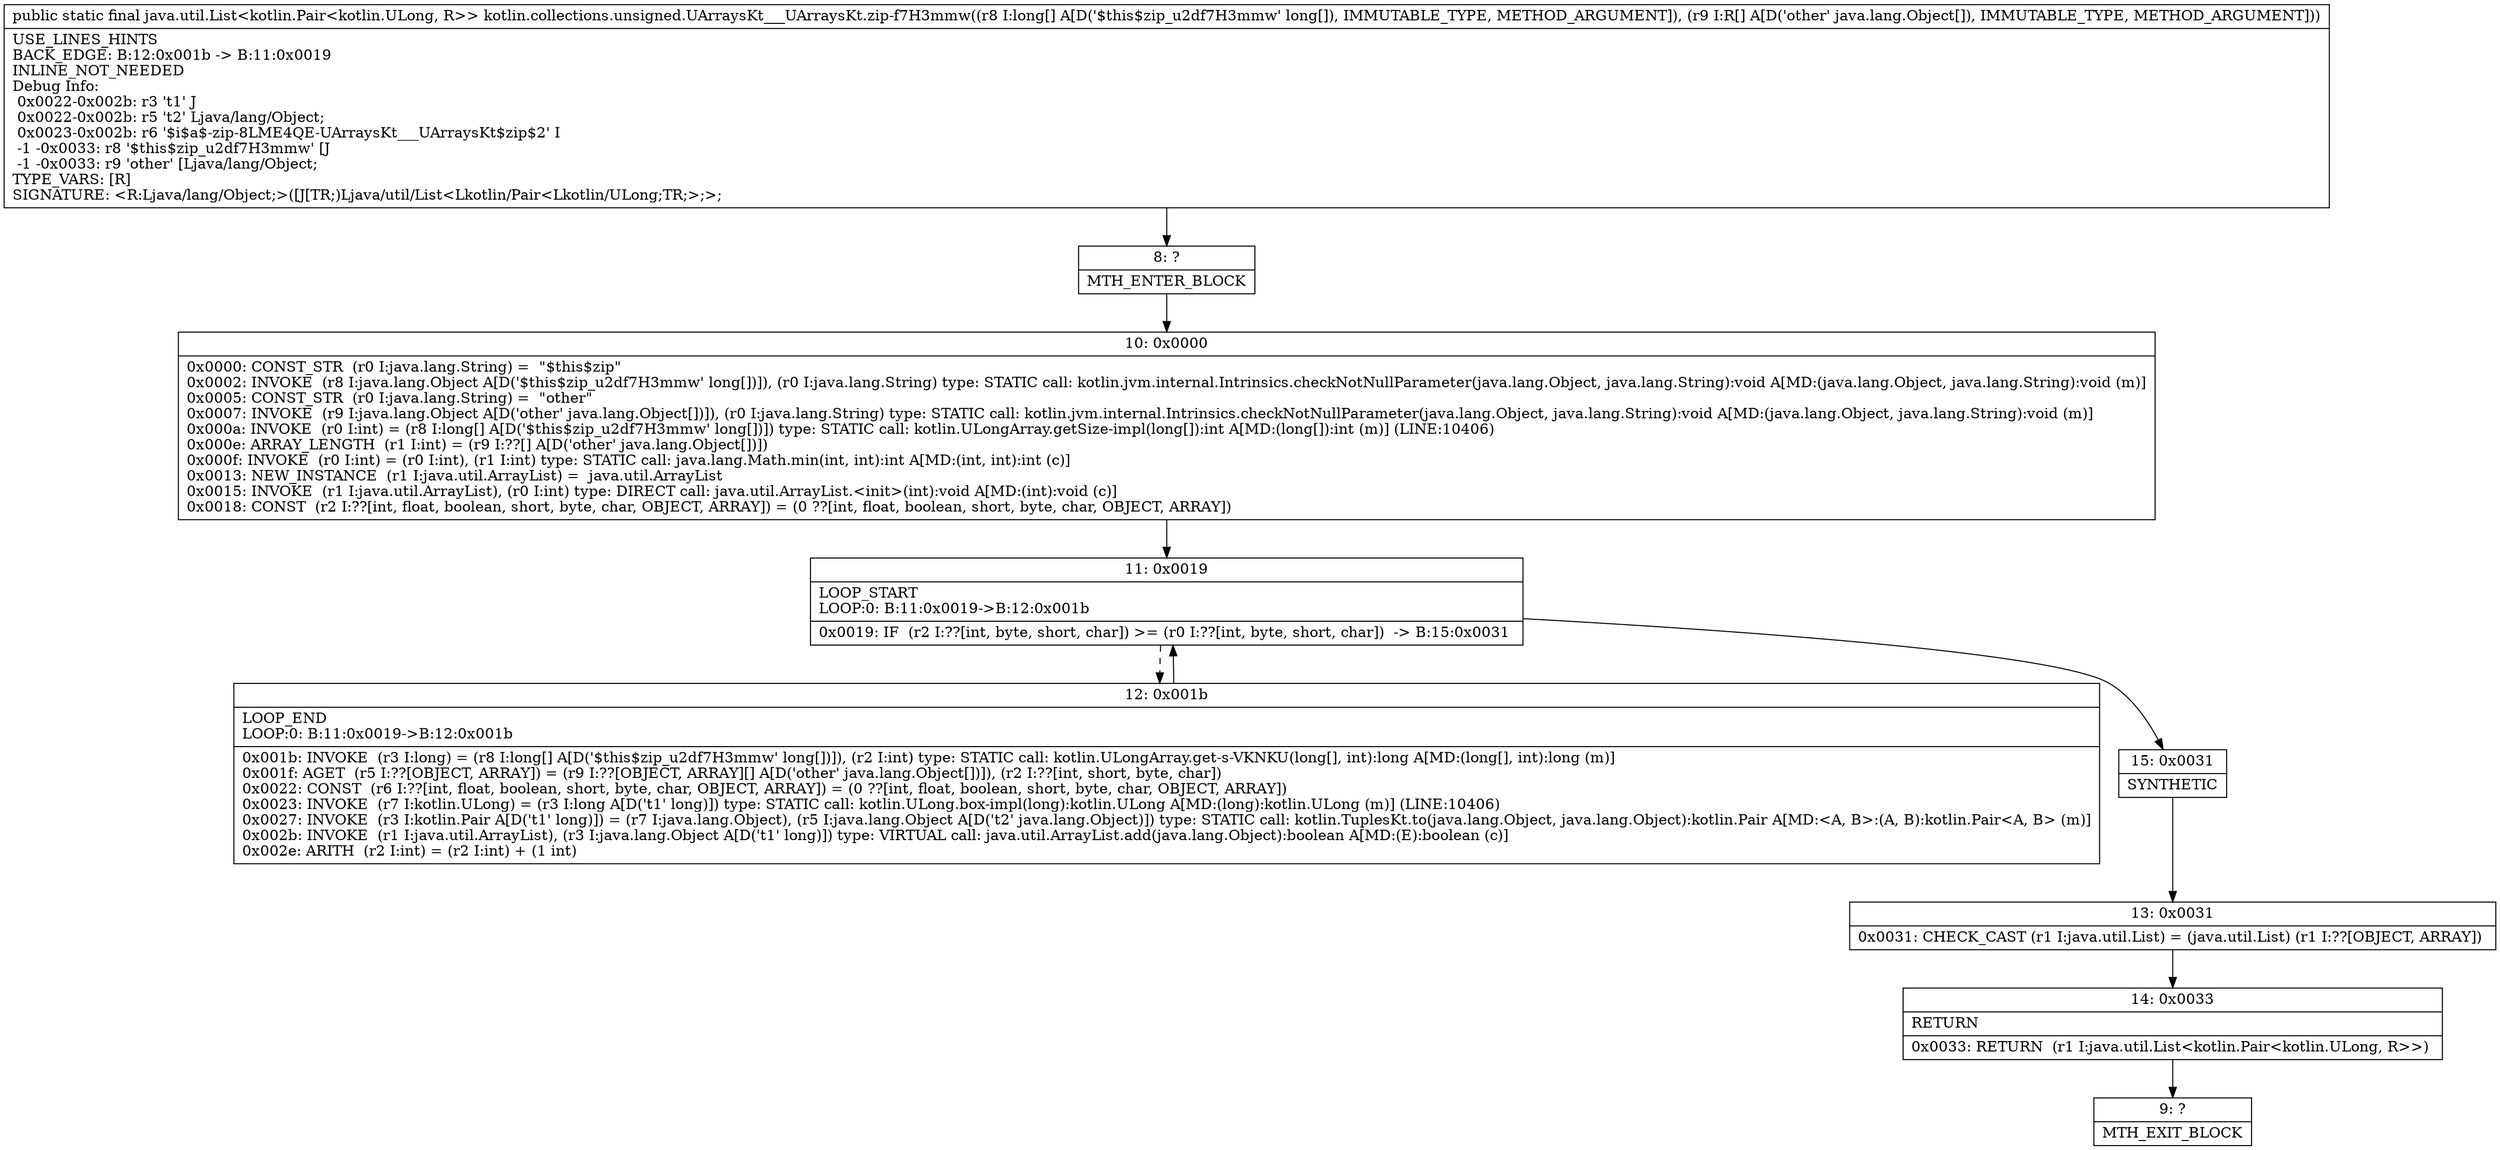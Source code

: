 digraph "CFG forkotlin.collections.unsigned.UArraysKt___UArraysKt.zip\-f7H3mmw([J[Ljava\/lang\/Object;)Ljava\/util\/List;" {
Node_8 [shape=record,label="{8\:\ ?|MTH_ENTER_BLOCK\l}"];
Node_10 [shape=record,label="{10\:\ 0x0000|0x0000: CONST_STR  (r0 I:java.lang.String) =  \"$this$zip\" \l0x0002: INVOKE  (r8 I:java.lang.Object A[D('$this$zip_u2df7H3mmw' long[])]), (r0 I:java.lang.String) type: STATIC call: kotlin.jvm.internal.Intrinsics.checkNotNullParameter(java.lang.Object, java.lang.String):void A[MD:(java.lang.Object, java.lang.String):void (m)]\l0x0005: CONST_STR  (r0 I:java.lang.String) =  \"other\" \l0x0007: INVOKE  (r9 I:java.lang.Object A[D('other' java.lang.Object[])]), (r0 I:java.lang.String) type: STATIC call: kotlin.jvm.internal.Intrinsics.checkNotNullParameter(java.lang.Object, java.lang.String):void A[MD:(java.lang.Object, java.lang.String):void (m)]\l0x000a: INVOKE  (r0 I:int) = (r8 I:long[] A[D('$this$zip_u2df7H3mmw' long[])]) type: STATIC call: kotlin.ULongArray.getSize\-impl(long[]):int A[MD:(long[]):int (m)] (LINE:10406)\l0x000e: ARRAY_LENGTH  (r1 I:int) = (r9 I:??[] A[D('other' java.lang.Object[])]) \l0x000f: INVOKE  (r0 I:int) = (r0 I:int), (r1 I:int) type: STATIC call: java.lang.Math.min(int, int):int A[MD:(int, int):int (c)]\l0x0013: NEW_INSTANCE  (r1 I:java.util.ArrayList) =  java.util.ArrayList \l0x0015: INVOKE  (r1 I:java.util.ArrayList), (r0 I:int) type: DIRECT call: java.util.ArrayList.\<init\>(int):void A[MD:(int):void (c)]\l0x0018: CONST  (r2 I:??[int, float, boolean, short, byte, char, OBJECT, ARRAY]) = (0 ??[int, float, boolean, short, byte, char, OBJECT, ARRAY]) \l}"];
Node_11 [shape=record,label="{11\:\ 0x0019|LOOP_START\lLOOP:0: B:11:0x0019\-\>B:12:0x001b\l|0x0019: IF  (r2 I:??[int, byte, short, char]) \>= (r0 I:??[int, byte, short, char])  \-\> B:15:0x0031 \l}"];
Node_12 [shape=record,label="{12\:\ 0x001b|LOOP_END\lLOOP:0: B:11:0x0019\-\>B:12:0x001b\l|0x001b: INVOKE  (r3 I:long) = (r8 I:long[] A[D('$this$zip_u2df7H3mmw' long[])]), (r2 I:int) type: STATIC call: kotlin.ULongArray.get\-s\-VKNKU(long[], int):long A[MD:(long[], int):long (m)]\l0x001f: AGET  (r5 I:??[OBJECT, ARRAY]) = (r9 I:??[OBJECT, ARRAY][] A[D('other' java.lang.Object[])]), (r2 I:??[int, short, byte, char]) \l0x0022: CONST  (r6 I:??[int, float, boolean, short, byte, char, OBJECT, ARRAY]) = (0 ??[int, float, boolean, short, byte, char, OBJECT, ARRAY]) \l0x0023: INVOKE  (r7 I:kotlin.ULong) = (r3 I:long A[D('t1' long)]) type: STATIC call: kotlin.ULong.box\-impl(long):kotlin.ULong A[MD:(long):kotlin.ULong (m)] (LINE:10406)\l0x0027: INVOKE  (r3 I:kotlin.Pair A[D('t1' long)]) = (r7 I:java.lang.Object), (r5 I:java.lang.Object A[D('t2' java.lang.Object)]) type: STATIC call: kotlin.TuplesKt.to(java.lang.Object, java.lang.Object):kotlin.Pair A[MD:\<A, B\>:(A, B):kotlin.Pair\<A, B\> (m)]\l0x002b: INVOKE  (r1 I:java.util.ArrayList), (r3 I:java.lang.Object A[D('t1' long)]) type: VIRTUAL call: java.util.ArrayList.add(java.lang.Object):boolean A[MD:(E):boolean (c)]\l0x002e: ARITH  (r2 I:int) = (r2 I:int) + (1 int) \l}"];
Node_15 [shape=record,label="{15\:\ 0x0031|SYNTHETIC\l}"];
Node_13 [shape=record,label="{13\:\ 0x0031|0x0031: CHECK_CAST (r1 I:java.util.List) = (java.util.List) (r1 I:??[OBJECT, ARRAY]) \l}"];
Node_14 [shape=record,label="{14\:\ 0x0033|RETURN\l|0x0033: RETURN  (r1 I:java.util.List\<kotlin.Pair\<kotlin.ULong, R\>\>) \l}"];
Node_9 [shape=record,label="{9\:\ ?|MTH_EXIT_BLOCK\l}"];
MethodNode[shape=record,label="{public static final java.util.List\<kotlin.Pair\<kotlin.ULong, R\>\> kotlin.collections.unsigned.UArraysKt___UArraysKt.zip\-f7H3mmw((r8 I:long[] A[D('$this$zip_u2df7H3mmw' long[]), IMMUTABLE_TYPE, METHOD_ARGUMENT]), (r9 I:R[] A[D('other' java.lang.Object[]), IMMUTABLE_TYPE, METHOD_ARGUMENT]))  | USE_LINES_HINTS\lBACK_EDGE: B:12:0x001b \-\> B:11:0x0019\lINLINE_NOT_NEEDED\lDebug Info:\l  0x0022\-0x002b: r3 't1' J\l  0x0022\-0x002b: r5 't2' Ljava\/lang\/Object;\l  0x0023\-0x002b: r6 '$i$a$\-zip\-8LME4QE\-UArraysKt___UArraysKt$zip$2' I\l  \-1 \-0x0033: r8 '$this$zip_u2df7H3mmw' [J\l  \-1 \-0x0033: r9 'other' [Ljava\/lang\/Object;\lTYPE_VARS: [R]\lSIGNATURE: \<R:Ljava\/lang\/Object;\>([J[TR;)Ljava\/util\/List\<Lkotlin\/Pair\<Lkotlin\/ULong;TR;\>;\>;\l}"];
MethodNode -> Node_8;Node_8 -> Node_10;
Node_10 -> Node_11;
Node_11 -> Node_12[style=dashed];
Node_11 -> Node_15;
Node_12 -> Node_11;
Node_15 -> Node_13;
Node_13 -> Node_14;
Node_14 -> Node_9;
}

